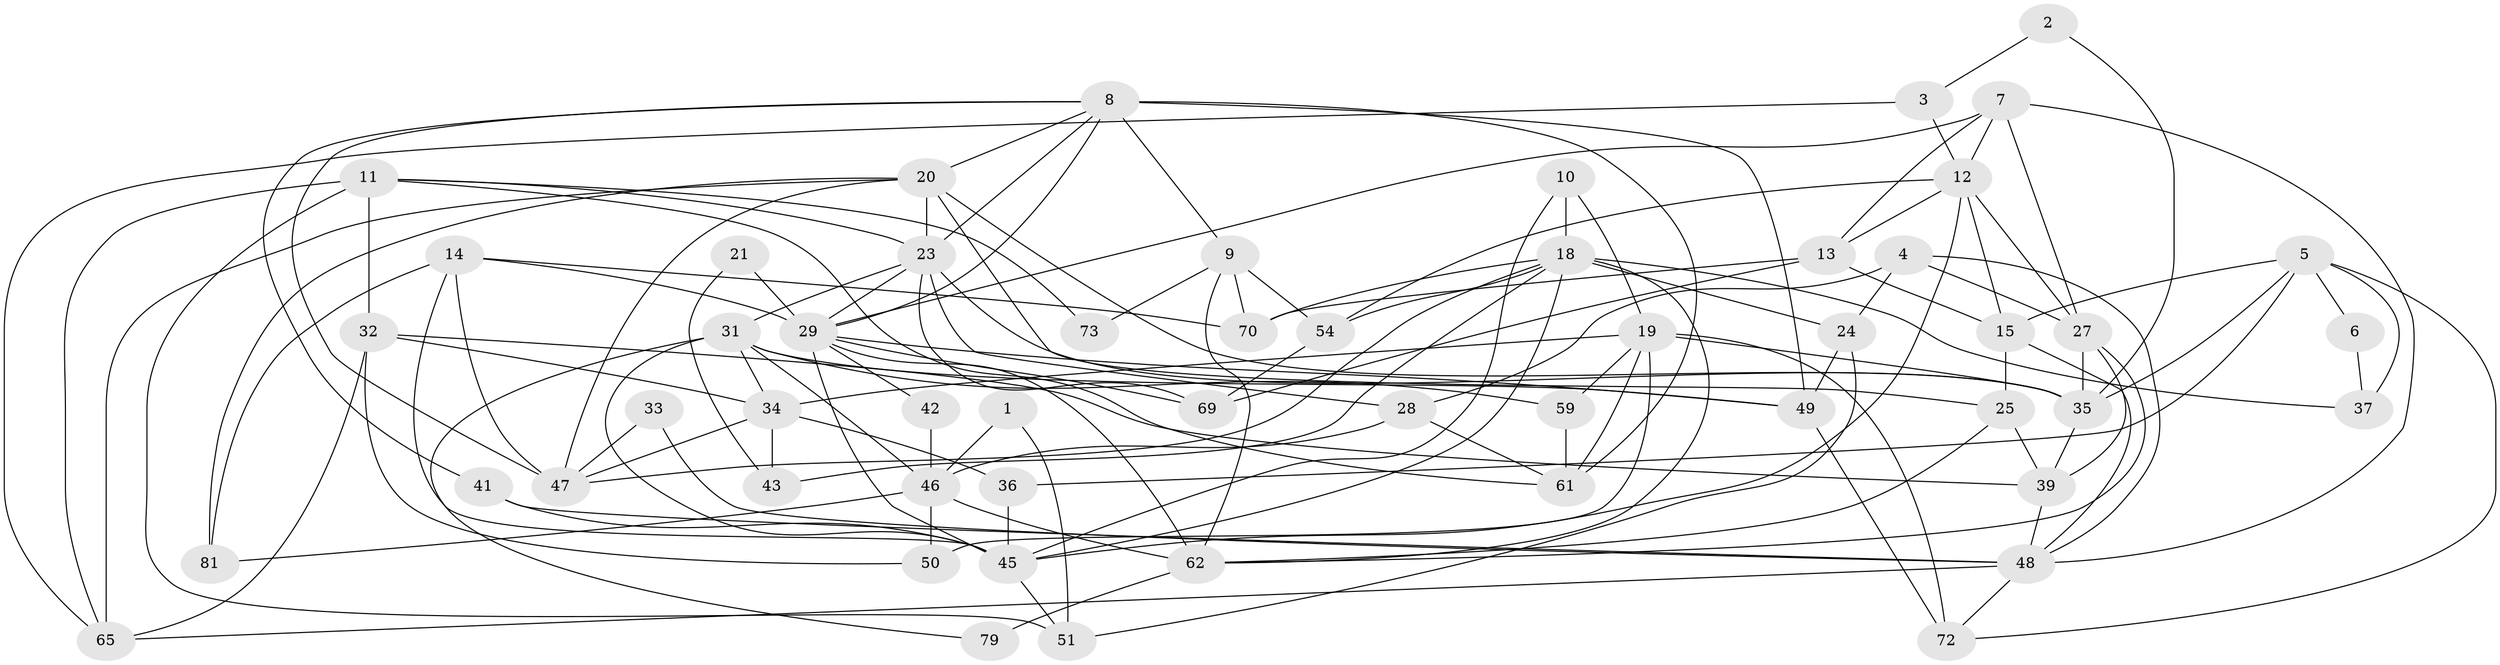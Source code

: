 // original degree distribution, {2: 0.14814814814814814, 3: 0.2839506172839506, 5: 0.2962962962962963, 4: 0.13580246913580246, 6: 0.12345679012345678, 7: 0.012345679012345678}
// Generated by graph-tools (version 1.1) at 2025/41/03/06/25 10:41:53]
// undirected, 54 vertices, 130 edges
graph export_dot {
graph [start="1"]
  node [color=gray90,style=filled];
  1;
  2;
  3;
  4 [super="+53"];
  5 [super="+22"];
  6;
  7 [super="+63"];
  8 [super="+44"];
  9 [super="+16"];
  10;
  11 [super="+30"];
  12 [super="+17"];
  13 [super="+26"];
  14;
  15;
  18 [super="+66"];
  19 [super="+60"];
  20 [super="+38"];
  21;
  23 [super="+58"];
  24 [super="+67"];
  25 [super="+75"];
  27 [super="+55"];
  28;
  29 [super="+78"];
  31 [super="+57"];
  32 [super="+40"];
  33;
  34;
  35 [super="+76"];
  36;
  37;
  39;
  41;
  42;
  43;
  45 [super="+74"];
  46 [super="+71"];
  47 [super="+68"];
  48 [super="+56"];
  49 [super="+52"];
  50;
  51;
  54 [super="+77"];
  59;
  61;
  62 [super="+64"];
  65;
  69;
  70;
  72;
  73;
  79 [super="+80"];
  81;
  1 -- 51;
  1 -- 46;
  2 -- 35;
  2 -- 3;
  3 -- 65;
  3 -- 12;
  4 -- 48;
  4 -- 27;
  4 -- 24;
  4 -- 28;
  5 -- 72;
  5 -- 36;
  5 -- 35;
  5 -- 6;
  5 -- 37;
  5 -- 15;
  6 -- 37;
  7 -- 27;
  7 -- 12;
  7 -- 29;
  7 -- 13;
  7 -- 48;
  8 -- 29;
  8 -- 61;
  8 -- 20;
  8 -- 49;
  8 -- 23;
  8 -- 41;
  8 -- 9;
  8 -- 47;
  9 -- 73;
  9 -- 70;
  9 -- 54;
  9 -- 62;
  10 -- 45;
  10 -- 19;
  10 -- 18;
  11 -- 65;
  11 -- 32 [weight=2];
  11 -- 51;
  11 -- 73;
  11 -- 61;
  11 -- 23;
  12 -- 15;
  12 -- 27;
  12 -- 45;
  12 -- 54;
  12 -- 13;
  13 -- 15;
  13 -- 69 [weight=2];
  13 -- 70;
  14 -- 81;
  14 -- 70;
  14 -- 45;
  14 -- 47;
  14 -- 29;
  15 -- 25;
  15 -- 48;
  18 -- 24;
  18 -- 43;
  18 -- 70;
  18 -- 47;
  18 -- 37;
  18 -- 54;
  18 -- 45;
  18 -- 62;
  19 -- 50;
  19 -- 72 [weight=2];
  19 -- 35;
  19 -- 34;
  19 -- 59;
  19 -- 61;
  20 -- 23;
  20 -- 65;
  20 -- 81;
  20 -- 35;
  20 -- 47;
  20 -- 25;
  21 -- 43;
  21 -- 29;
  23 -- 28;
  23 -- 29;
  23 -- 35;
  23 -- 69;
  23 -- 31;
  24 -- 51;
  24 -- 49;
  25 -- 39;
  25 -- 62;
  27 -- 39;
  27 -- 35 [weight=2];
  27 -- 62;
  28 -- 61;
  28 -- 46;
  29 -- 69;
  29 -- 42;
  29 -- 49;
  29 -- 45;
  29 -- 62;
  31 -- 59;
  31 -- 79;
  31 -- 34;
  31 -- 45;
  31 -- 46;
  31 -- 49;
  32 -- 34;
  32 -- 39;
  32 -- 65;
  32 -- 50;
  33 -- 47;
  33 -- 48;
  34 -- 36;
  34 -- 43;
  34 -- 47;
  35 -- 39;
  36 -- 45;
  39 -- 48;
  41 -- 48;
  41 -- 45;
  42 -- 46;
  45 -- 51;
  46 -- 50;
  46 -- 81;
  46 -- 62;
  48 -- 65;
  48 -- 72;
  49 -- 72;
  54 -- 69;
  59 -- 61;
  62 -- 79 [weight=2];
}
